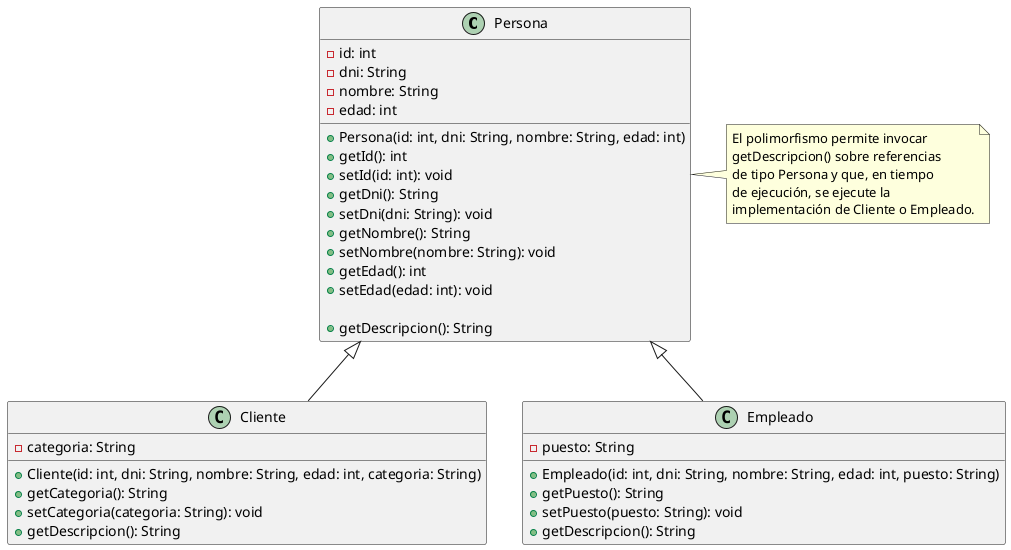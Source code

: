 @startuml
' Clase base concreta
class Persona {
  - id: int
  - dni: String
  - nombre: String
  - edad: int

  + Persona(id: int, dni: String, nombre: String, edad: int)
  + getId(): int
  + setId(id: int): void
  + getDni(): String
  + setDni(dni: String): void
  + getNombre(): String
  + setNombre(nombre: String): void
  + getEdad(): int
  + setEdad(edad: int): void

  + getDescripcion(): String
}

' Subclase 1
class Cliente {
  - categoria: String
  + Cliente(id: int, dni: String, nombre: String, edad: int, categoria: String)
  + getCategoria(): String
  + setCategoria(categoria: String): void
  + getDescripcion(): String
}

' Subclase 2
class Empleado {
  - puesto: String
  + Empleado(id: int, dni: String, nombre: String, edad: int, puesto: String)
  + getPuesto(): String
  + setPuesto(puesto: String): void
  + getDescripcion(): String
}

Persona <|-- Cliente
Persona <|-- Empleado

note right of Persona
El polimorfismo permite invocar
getDescripcion() sobre referencias
de tipo Persona y que, en tiempo
de ejecución, se ejecute la
implementación de Cliente o Empleado.
end note
@enduml

